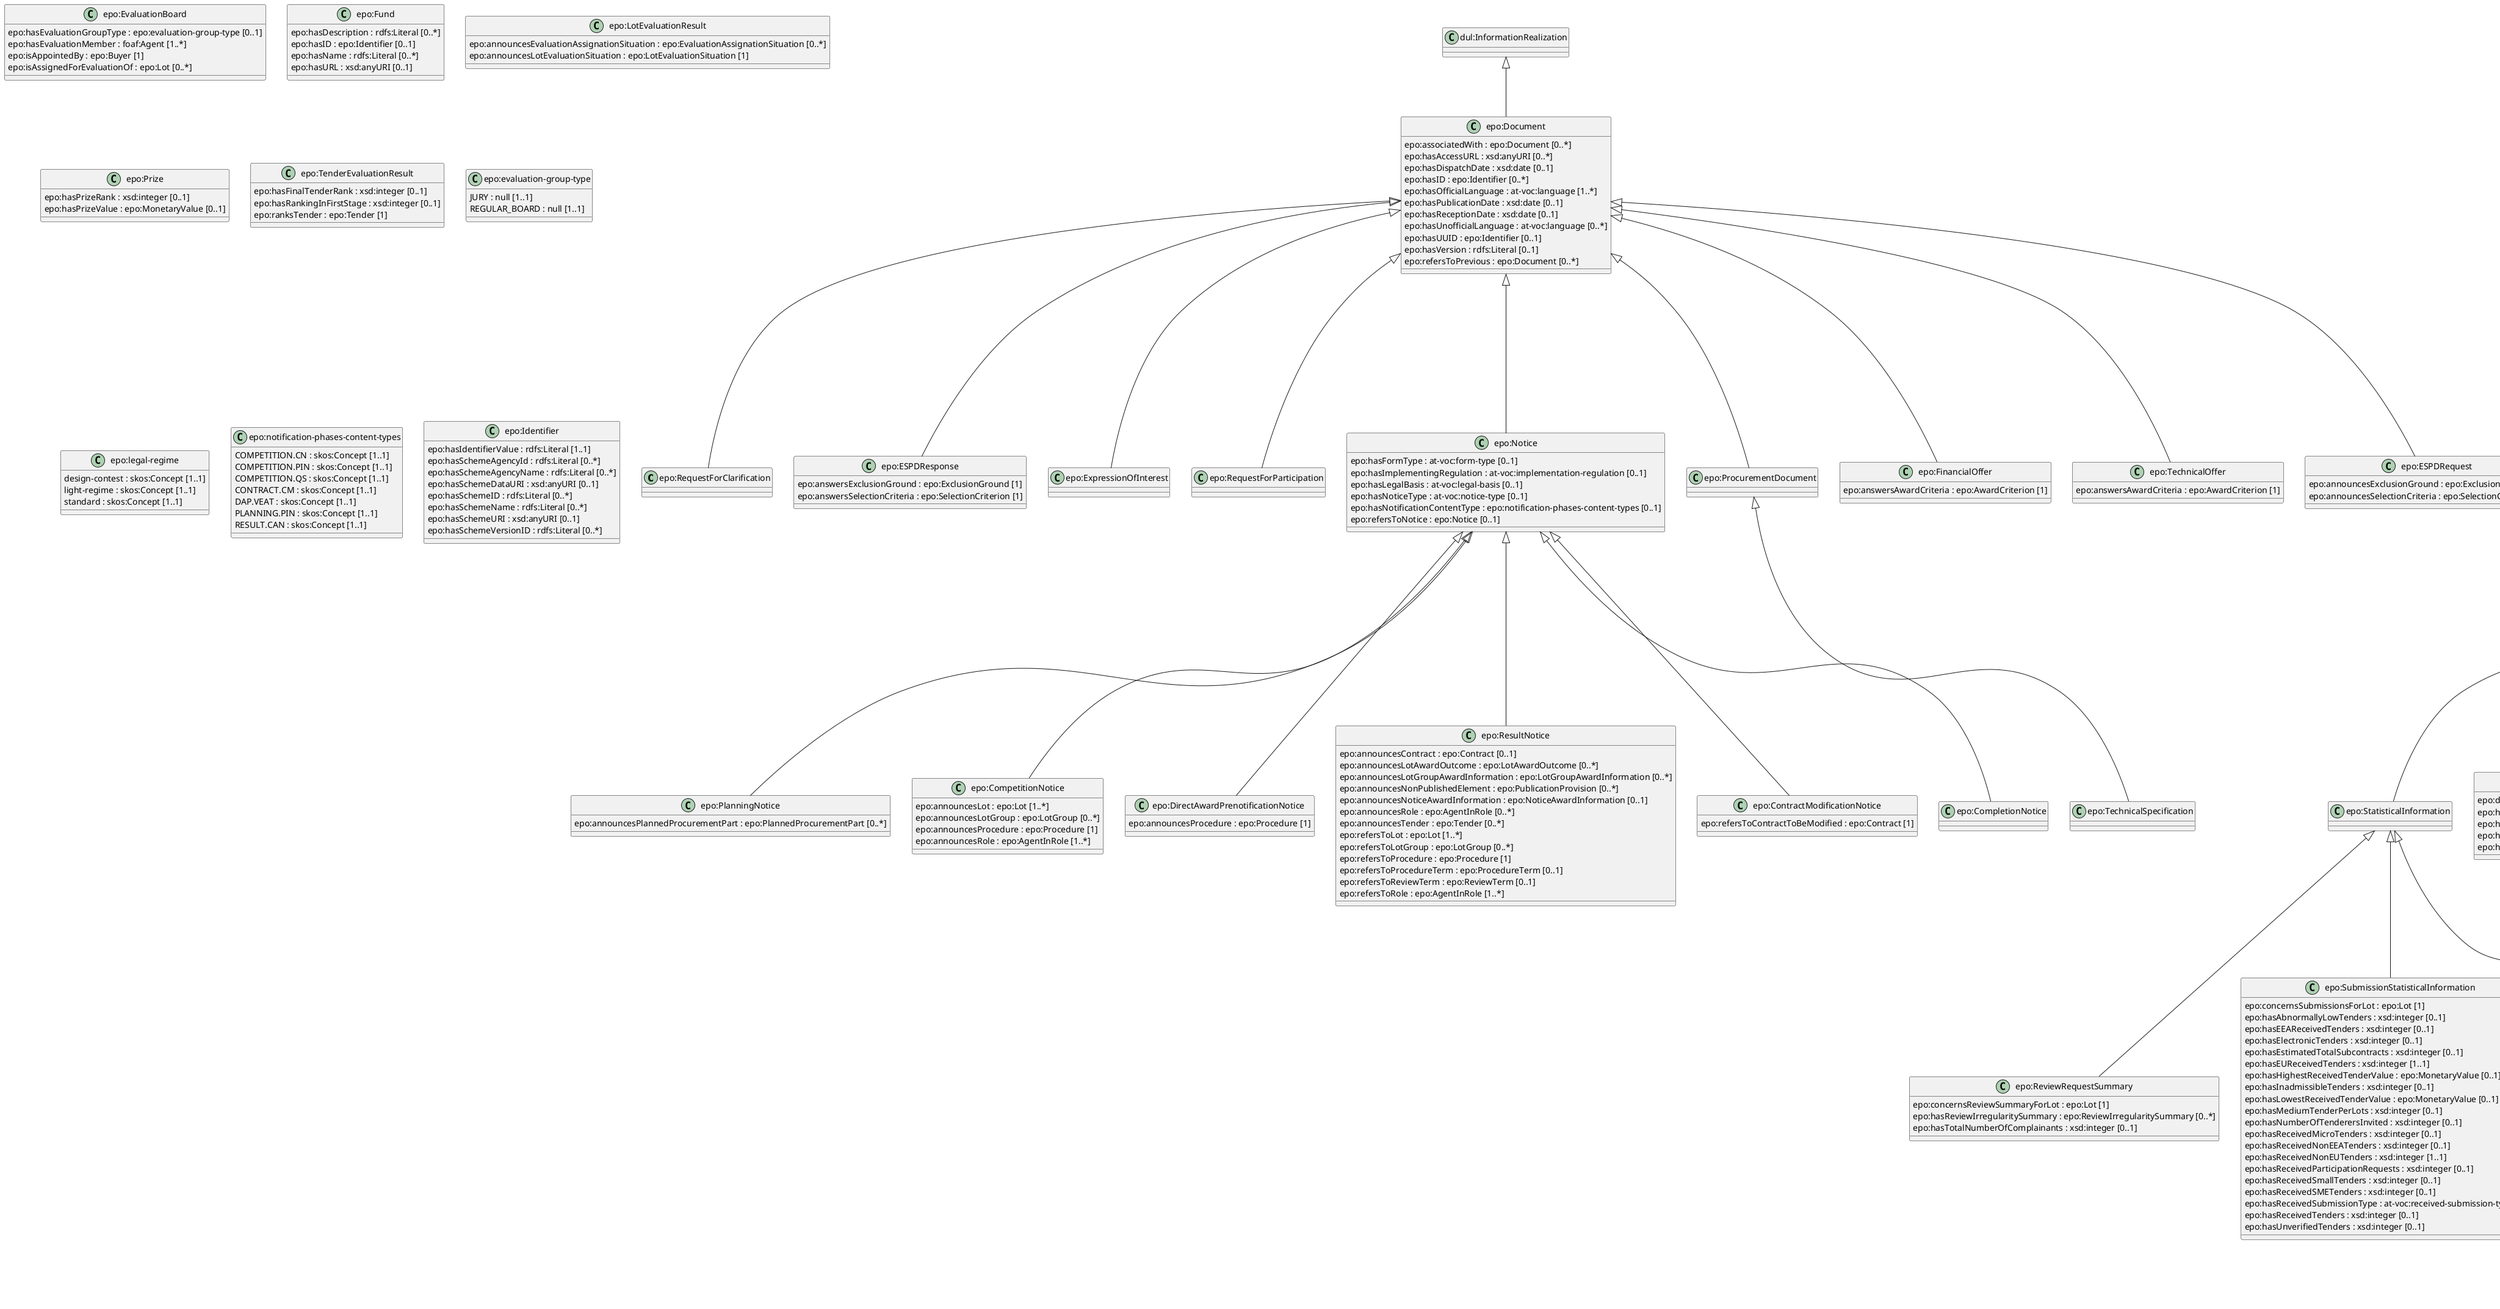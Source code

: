 
@startuml
class "epo:RequestForClarification" {

}
class "epo:ESPDResponse" {
  epo:answersExclusionGround : epo:ExclusionGround [1]
  epo:answersSelectionCriteria : epo:SelectionCriterion [1]
}
class "epo:ExpressionOfInterest" {

}
class "epo:Estimate" {

}
class "epo:PhaseOutcome" {

}
class "epo:ContextualDescription" {
  epo:hasContext : dul:Situation [0..1]
}
class "epo:RequestForParticipation" {

}
class "epo:AccessTerm" {
  epo:definesCatalogueProvider : epo:CatalogueProvider [0..*]
  epo:definesCatalogueReceiver : epo:CatalogueReceiver [0..*]
  epo:definesOfflineAccessProvider : epo:OfflineAccessProvider [0..1]
  epo:definesProcurementProcedureInformationProvider : epo:ProcurementProcedureInformationProvider [0..1]
  epo:hasAdditionalInformationDeadline : xsd:dateTime [0..1]
  epo:hasDocumentRestrictionJustification : at-voc:communication-justification [0..1]
  epo:hasPublicAccessURL : xsd:anyURI [0..1]
  epo:hasRestrictedAccessURL : xsd:anyURI [0..1]
  epo:involvesProcurementDocument : epo:ProcurementDocument [1]
  epo:isProcurementDocumentRestricted : xsd:boolean [0..1]
  epo:refersToPlannedPart : epo:PlannedProcurementPart [0..*]
}
class "epo:AwardCriterion" {
  epo:hasAwardCriterionType : at-voc:award-criterion-type [0..1]
  epo:hasFixedValue : xsd:decimal [0..1]
  epo:hasFixedValueType : at-voc:number-fixed [0..1]
}
class "epo:AwardDecision" {
  epo:comprisesLotAwardOutcome : epo:LotAwardOutcome [1..*]
}
class "epo:Business" {
  epo:hasBeneficialOwner : cpv:Person [0..*]
  epo:hasBusinessSize : at-voc:economic-operator-size [0..1]
  epo:isListedCompany : xsd:boolean [0..1]
}
class "epo:Buyer" {
  epo:delegatesAncillaryActivitiesTo : epo:ProcurementServiceProvider [0..*]
  epo:hasActivityDescription : rdfs:Literal [0..*]
  epo:hasBuyerProfile : xsd:anyURI [0..1]
  epo:hasBuyerTypeDescription : rdfs:Literal [0..*]
  epo:isContractingEntity : xsd:boolean [0..1]
}
class "epo:LotSpecificTerm" {

}
class "epo:CentralPurchasingBody" {

}
class "epo:ElementChangeDescription" {
  epo:hasChangeDescription : rdfs:Literal [0..*]
  epo:hasChangeJustification : at-voc:change-corrig-justification [1]
  epo:hasChangeReasonDescription : rdfs:Literal [0..*]
  epo:hasElementReference : xsd:anyURI [1..1]
  epo:hasPreviousVersionOfElementReference : xsd:anyURI [0..1]
  epo:hasProcurementDocumentChangeDate : xsd:date [0..1]
  epo:isProcurementDocumentChanged : xsd:boolean [0..1]
}
class "epo:Contract" {
  epo:bindsBuyer : epo:Buyer [1..*]
  epo:bindsContractor : epo:Contractor [0..*]
  epo:hasAccessURL : xsd:anyURI [0..1]
  epo:hasContractConclusionDate : xsd:date [0..1]
  epo:hasEntryIntoForceDate : xsd:date [0..1]
  epo:hasEstimatedDuration : epo:Duration [0..1]
  epo:includesLot : epo:Lot [1..*]
  epo:includesTender : epo:Tender [0..*]
  epo:resultsFromLotAwardOutcome : epo:LotAwardOutcome [0..*]
  epo:signedBySignatory : epo:ContractSignatory [1..*]
}
class "epo:Contractor" {
  epo:dependsOnContractorSideSignatory : epo:ContractorSideSignatory [0..1]
}
class "epo:ContractTerm" {
  epo:definesPaymentExecutor : epo:PaymentExecutor [0..1]
  epo:definesSpecificPlaceOfPerformance : dct:Location [0..*]
  epo:definesSubcontractingTerm : epo:SubcontractTerm [0..1]
  epo:hasBroadPlaceOfPerformance : at-voc:other-place-service [0..1]
  epo:hasContractorLegalFormRequirement : xsd:boolean [0..1]
  epo:hasContractorLegalFormRequirementDescription : rdfs:Literal [0..*]
  epo:hasEInvoicing : xsd:boolean [0..1]
  epo:hasEOrdering : xsd:boolean [0..1]
  epo:hasEPayment : xsd:boolean [0..1]
  epo:hasMaximumNumberOfRenewals : xsd:integer [0..1]
  epo:hasOptions : xsd:boolean [0..1]
  epo:hasOptionsDescription : rdfs:Literal [0..*]
  epo:hasPaymentArrangement : rdfs:Literal [0..*]
  epo:hasPerformanceConditions : rdfs:Literal [0..*]
  epo:hasPlaceOfPerformanceAdditionalInformation : rdfs:Literal [0..*]
  epo:hasRenewalDescription : rdfs:Literal [0..*]
  epo:hasReservedExecution : at-voc:applicability [1]
  epo:isRenewalIndicator : xsd:boolean [0..1]
}
class "epo:DesignContestRegimeTerm" {
  epo:definesPrize : epo:Prize [0..*]
  epo:hasFollowupContract : xsd:boolean [0..1]
  epo:hasFollowupContractInformation : rdfs:Literal [0..*]
  epo:hasJuryDecisionBinding : xsd:boolean [0..1]
  epo:hasParticipationPayment : rdfs:Literal [0..1]
}
class "epo:DirectAwardTerm" {
  epo:hasDirectAwardJustification : at-voc:direct-award-justification [0..1]
  epo:hasJustification : rdfs:Literal [0..*]
  epo:refersToPreviousProcedure : epo:Procedure [0..1]
  epo:refersToPreviousProcedureLot : epo:Lot [0..*]
}
class "epo:Document" {
  epo:associatedWith : epo:Document [0..*]
  epo:hasAccessURL : xsd:anyURI [0..*]
  epo:hasDispatchDate : xsd:date [0..1]
  epo:hasID : epo:Identifier [0..*]
  epo:hasOfficialLanguage : at-voc:language [1..*]
  epo:hasPublicationDate : xsd:date [0..1]
  epo:hasReceptionDate : xsd:date [0..1]
  epo:hasUnofficialLanguage : at-voc:language [0..*]
  epo:hasUUID : epo:Identifier [0..1]
  epo:hasVersion : rdfs:Literal [0..1]
  epo:refersToPrevious : epo:Document [0..*]
}
class "epo:DynamicPurchaseSystemTechniqueUsage" {
  epo:hasDPSScope : at-voc:dps-usage [0..1]
}
class "epo:EAuctionTechniqueUsage" {

}
class "epo:EconomicOperator" {
  epo:hasEORoleType : espd:eo-role-type [1..*]
  epo:playedByBusiness : epo:Business [1]
}
class "epo:AcquiringCentralPurchasingBody" {

}
class "epo:ReviewRequester" {

}
class "epo:EvaluationBoard" {
  epo:hasEvaluationGroupType : epo:evaluation-group-type [0..1]
  epo:hasEvaluationMember : foaf:Agent [1..*]
  epo:isAppointedBy : epo:Buyer [1]
  epo:isAssignedForEvaluationOf : epo:Lot [0..*]
}
class "epo:EvaluationTerm" {

}
class "epo:ExclusionGround" {

}
class "epo:FrameworkAgreement" {

}
class "epo:FrameworkAgreementTechniqueUsage" {

}
class "epo:FrameworkAgreementTerm" {
  epo:hasBuyerCategoryDescription : rdfs:Literal [0..*]
  epo:hasDurationExtensionJustification : rdfs:Literal [0..1]
  epo:hasFrameworkAgreementType : at-voc:framework-agreement [1]
  epo:hasMaximumParticipantsNumber : xsd:integer [0..1]
  epo:hasOverallMaximumValue : epo:MonetaryValue [0..1]
}
class "epo:Fund" {
  epo:hasDescription : rdfs:Literal [0..*]
  epo:hasID : epo:Identifier [0..1]
  epo:hasName : rdfs:Literal [0..*]
  epo:hasURL : xsd:anyURI [0..1]
}
class "epo:CatalogueReceiver" {

}
class "epo:CatalogueProvider" {

}
class "epo:AwardingCentralPurchasingBody" {

}
class "epo:ContractLotCompletionInformation" {
  epo:describesLotCompletion : epo:Lot [1]
  epo:hasPaymentValue : epo:MonetaryValue [0..1]
  epo:hasPenaltyValue : epo:MonetaryValue [0..1]
  epo:refersToContract : epo:Contract [1]
}
class "epo:GreenProcurement" {
  epo:fulfillsRequirement : at-voc:environmental-impact [1..*]
  epo:hasCleanVehicles : xsd:integer [0..1]
  epo:hasTotalVehicles : xsd:integer [0..1]
  epo:hasZeroEmissionVehicles : xsd:integer [0..1]
}
class "epo:InnovativeProcurement" {
  epo:fulfillsRequirement : at-voc:innovative-acquisition [1..*]
}
class "epo:Lot" {
  epo:foreseesContractSpecificTerm : epo:ContractSpecificTerm [0..*]
  epo:hasAdditionalInformation : rdfs:Literal [0..*]
  epo:hasEstimatedValue : epo:MonetaryValue [0..1]
  epo:hasPerformingStaffQualificationInformation : at-voc:requirement-stage [0..*]
  epo:hasPurpose : epo:Purpose [0..1]
  epo:hasRecurrenceDescription : rdfs:Literal [0..1]
  epo:hasReservedProcurement : at-voc:reserved-procurement [0..*]
  epo:isCoveredByGPA : xsd:boolean [0..1]
  epo:isRecurrent : xsd:boolean [0..1]
  epo:isSMESuitable : xsd:boolean [0..1]
  epo:isSubjectToLotSpecificTerm : epo:LotSpecificTerm [0..*]
  epo:isUsingEUFunds : xsd:boolean [0..1]
  epo:refersToPlannedPart : epo:PlannedProcurementPart [0..1]
  epo:speficiesAwardCriterion : epo:AwardCriterion [0..*]
  epo:speficiesSelectionCriterion : epo:SelectionCriterion [0..*]
  epo:usesChannel : cv:Channel [0..*]
  epo:usesTechnique : epo:TechniqueUsage [0..*]
}
class "epo:LotGroup" {
  epo:hasEstimatedValue : epo:MonetaryValue [0..1]
  epo:setsGroupingContextForLot : epo:Lot [1..*]
  epo:speficiesAwardCriterion : epo:AwardCriterion [0..*]
  epo:speficiesSelectionCriteria : epo:SelectionCriterion [0..*]
}
class "epo:Mediator" {

}
class "epo:MultipleStageProcedureTerm" {
  epo:hasEstimatedInvitationToExpressInterestDate : xsd:date [0..1]
  epo:hasEstimatedInvitationToTenderDate : xsd:date [0..1]
  epo:hasMaximumNumberOfCandidates : xsd:integer [0..1]
  epo:hasMinimumNumberOfCandidates : xsd:integer [0..1]
  epo:hasNoNegotiationNecessary : xsd:boolean [0..1]
  epo:hasSuccessiveReduction : xsd:boolean [0..1]
}
class "epo:Notice" {
  epo:hasFormType : at-voc:form-type [0..1]
  epo:hasImplementingRegulation : at-voc:implementation-regulation [0..1]
  epo:hasLegalBasis : at-voc:legal-basis [0..1]
  epo:hasNoticeType : at-voc:notice-type [0..1]
  epo:hasNotificationContentType : epo:notification-phases-content-types [0..1]
  epo:refersToNotice : epo:Notice [0..1]
}
class "epo:OpeningTerm" {
  epo:definesOpeningPlace : locn:Address [0..1]
  epo:hasOpeningDateTime : xsd:dateTime [1..1]
  epo:hasOpeningDescription : rdfs:Literal [0..*]
  epo:hasOpeningURL : xsd:anyURI [0..1]
}
class "epo:OrganisationGroup" {
  epo:hasGroupType : rdfs:Literal [0..*]
  epo:hasMember : org:Organization [1..*]
  epo:leadBy : org:Organization [0..1]
}
class "epo:ElementModificationDescription" {
  epo:hasElementReference : xsd:anyURI [1..1]
  epo:hasModficationJustification : at-voc:modification-justification [1]
  epo:hasModificationDescription : rdfs:Literal [0..*]
  epo:hasModificationReasonDescription : rdfs:Literal [0..*]
}
class "epo:NoticeDescription" {
  epo:describesNotice : epo:Notice [1]
  epo:hasElementDescription : epo:ElementDescription [0..*]
}
class "epo:Period" {
  epo:hasBegining : xsd:dateTime [0..1]
  epo:hasDescription : rdfs:Literal [0..1]
  epo:hasEnd : xsd:dateTime [0..1]
  epo:hasTimePeriod : at-voc:timeperiod [1..*]
  null : null 
}
class "epo:PlannedProcurementPart" {
  epo:foreseesTechnique : epo:TechniqueUsage [0..*]
  epo:hasAdditionalInformation : rdfs:Literal [0..*]
  epo:hasLegalBasis : at-voc:legal-basis [0..*]
  epo:hasPlannedDuration : epo:Duration [0..1]
  epo:hasPlannedPeriod : epo:Period [0..1]
  epo:hasPurpose : epo:Purpose [0..1]
  epo:isSMESuitable : xsd:boolean [0..1]
  epo:isSubjectToPlanningTerm : epo:ProcessPlanningTerm [0..*]
  epo:isUsingEUFunds : xsd:boolean [1..1]
  epo:usesChannel : cv:Channel [0..*]
}
class "epo:LotEvaluationResult" {
  epo:announcesEvaluationAssignationSituation : epo:EvaluationAssignationSituation [0..*]
  epo:announcesLotEvaluationSituation : epo:LotEvaluationSituation [1]
}
class "epo:SelectionEvaluationTerm" {

}
class "epo:AwardEvaluationTerm" {
  epo:hasAwardCriteriaEvaluationFormula : rdfs:Literal [0..*]
  epo:hasAwardCriteriaOrderJustification : rdfs:Literal [0..1]
  epo:hasOverallCostAwardCriteriaPonderation : xsd:decimal [0..1]
  epo:hasOverallPriceAwardCriteriaPonderation : xsd:decimal [0..1]
  epo:hasOverallQualityAwardCriteriaPonderation : xsd:decimal [0..1]
}
class "epo:Prize" {
  epo:hasPrizeRank : xsd:integer [0..1]
  epo:hasPrizeValue : epo:MonetaryValue [0..1]
}
class "epo:Procedure" {
  epo:hasAcceleratedProcedureJustification : rdfs:Literal [0..*]
  epo:hasAdditionalInformation : rdfs:Literal [0..*]
  epo:hasEstimatedValue : epo:MonetaryValue [0..1]
  epo:hasLegalBasis : at-voc:legal-basis [0..*]
  epo:hasLegalRegime : epo:legal-regime [0..*]
  epo:hasLotMinimumSubmission : xsd:integer [0..1]
  epo:hasLotSubmissionLimit : xsd:integer [0..1]
  epo:hasMainFeature : rdfs:Literal [0..*]
  epo:hasMaximumNumberOfLotsToBeAwarded : xsd:integer [0..1]
  epo:hasOverallPurpose : epo:Purpose [0..1]
  epo:hasProcedureType : at-voc:procurement-procedure-type [1]
  epo:hasProcurementScopeDividedIntoLot : epo:Lot [1..*]
  epo:hasRecurrenceDescription : rdfs:Literal [0..1]
  epo:involvesBuyer : epo:Buyer [0..*]
  epo:isAccelerated : xsd:boolean [0..1]
  epo:isCoveredByGPA : xsd:boolean [0..1]
  epo:isDesignContest : xsd:boolean [0..1]
  epo:isExecutedByProcurementServiceProvider : epo:ProcurementServiceProvider [0..1]
  epo:isJointProcurement : xsd:boolean [0..1]
  epo:isRecurrent : xsd:boolean [0..1]
  epo:isResponsabilityOfBuyer : epo:Buyer [0..*]
  epo:isSubjectToProcedureSpecificTerm : epo:ProcedureSpecificTerm [1..*]
  epo:refersToPlannedPart : epo:PlannedProcurementPart [0..1]
  epo:specifiesExclusionGround : epo:ExclusionGround [0..*]
  epo:usesTechnique : epo:TechniqueUsage [0..*]
  null : epo :Procurement Term 
  null : epo :Procedure 
}
class "epo:ParticipationRequestTerm" {
  epo:definesParticipationRequestProcessor : epo:ParticipationRequestProcessor [0..1]
  epo:definesParticipationRequestReceiver : epo:ParticipationRequestReceiver [0..1]
}
class "epo:ProcedureTerm" {
  epo:definesBudgetProvider : epo:BudgetProvider [0..1]
  epo:definesInformationProvider : epo:TertiaryRole [0..*]
  epo:definesLotGroup : epo:LotGroup [0..*]
  epo:definesMediator : epo:Mediator [0..1]
  epo:hasCrossBorderLaw : rdfs:Literal [0..*]
  epo:hasEstimatedTenderInvitationDate : xsd:date [0..1]
  epo:hasGroupLotEvaluationMethod : rdfs:Literal [0..*]
  epo:hasLotAwardLimit : xsd:integer [0..1]
  epo:hasReceiptExpressionsDeadline : xsd:dateTime [0..1]
  epo:isAwardedByCPB : xsd:boolean [0..1]
}
class "epo:ProcurementCriterion" {
  epo:hasConstraint : cccev:Constraint [0..*]
  epo:hasFormula : rdfs:Literal [0..1]
  epo:hasWeightValueType : at-voc:number-weight [0..1]
}
class "epo:TenderGroup" {
  epo:comprisesTender : epo:Tender [1..*]
  epo:hasTotalValue : epo:MonetaryValue [1]
  epo:isSubmittedForLotGroup : epo:LotGroup [1]
}
class "epo:Duration" {
  time:numericDuration : xsd:decimal [1..1]
  time:unitType : time:TemporalUnit [1]
}
class "epo:ProcurementDocument" {

}
class "epo:ProcurementServiceProvider" {
  epo:actsOnBehalfOf : epo:Buyer [1]
}
class "epo:ProcedureSpecificTerm" {

}
class "epo:PublicationProvision" {
  epo:hasElementConfidentiality : epo:ElementConfidentialityDescription [1..*]
  epo:hasPreferredPublicationDate : xsd:date [0..1]
}
class "epo:PurchaseContract" {
  epo:followsRulesSetBy : epo:FrameworkAgreement [0..1]
  epo:isWithinFrameworkAgreement : xsd:boolean [1..1]
}
class "epo:Purpose" {
  epo:hasAdditionalClassification : at-voc:cpv [0..*]
  epo:hasAdditionalContractNature : at-voc:contract-nature [0..*]
  epo:hasContractNatureType : at-voc:contract-nature [0..1]
  epo:hasMainClassification : at-voc:cpv [1..*]
  epo:hasTotalQuantity : epo:Quantity [0..1]
}
class "epo:Reviewer" {

}
class "epo:ReviewTerm" {
  epo:definesReviewer : epo:Reviewer [0..*]
  epo:definesReviewProcedureInformationProvider : epo:ReviewProcedureInformationProvider [0..1]
  epo:hasReviewDeadline : xsd:dateTime [0..1]
  epo:hasReviewDeadlineInformation : rdfs:Literal [0..*]
  epo:hasReviewProcedure : rdfs:Literal [0..*]
}
class "epo:PrimaryRole" {
  epo:playedByOrganisation : org:Organization [1]
}
class "epo:SecurityClearanceTerm" {
  epo:hasDeadline : xsd:dateTime [0..1]
  epo:hasDescription : rdfs:Literal [0..*]
}
class "epo:SelectionCriterion" {
  epo:hasSelectionCriteriaUsage : at-voc:usage [0..1]
  epo:hasSelectionCriterionType : at-voc:selection-criterion [0..1]
  epo:isUsedForCandidateRestriction : xsd:boolean [0..1]
}
class "epo:SocialProcurement" {
  epo:fulfillsRequirement : at-voc:social-objective [1..*]
}
class "epo:StatisticalInformation" {

}
class "epo:StrategicProcurement" {
  epo:hasNonAccessibilityCriterionJustification : rdfs:Literal [0..*]
  epo:hasStrategicProcurementDescription : rdfs:Literal [0..*]
  epo:includesAccessibilityCriterion : at-voc:accessibility [0..*]
}
class "epo:Subcontractor" {

}
class "epo:SubcontractTerm" {
  epo:hasDescription : rdfs:Literal [0..*]
  epo:hasMaximumShare : xsd:decimal [0..1]
  epo:hasMinimumShare : xsd:decimal [0..1]
  epo:hasMinimumSubcontractorsProposedObligation : xsd:decimal [0..1]
  epo:hasSubcontractingInvolved : xsd:boolean [0..1]
  epo:hasSubcontractingObligation : at-voc:subcontracting-obligation [0..*]
  epo:hasSubcontractorsProposedAboveObligation : xsd:decimal [0..1]
}
class "epo:SubmissionTerm" {
  epo:definesTenderProcessor : epo:TenderProcessor [0..1]
  epo:definesTenderReceiver : epo:TenderReceiver [0..1]
  epo:hasEAuctionURL : xsd:anyURI [0..1]
  epo:hasECataloguePermission : at-voc:permission [0..1]
  epo:hasESubmissionPermission : at-voc:permission [0..1]
  epo:hasGuaranteeDescription : rdfs:Literal [0..*]
  epo:hasLanguage : at-voc:language [0..*]
  epo:hasLateSubmissionInformationDescription : rdfs:Literal [0..*]
  epo:hasLateSubmissionPermission : at-voc:missing-info-submission [0..1]
  epo:hasNonElectronicSubmissionDescription : rdfs:Literal [0..*]
  epo:hasNonElectronicSubmissionJustification : at-voc:communication-justification [0..*]
  epo:hasReceiptDeadline : xsd:dateTime [1..1]
  epo:hasSubmissionURL : xsd:anyURI [0..*]
  epo:hasTenderSubcontractingInformation : at-voc:subcontracting-indication [0..*]
  epo:hasValidityPeriod : epo:Period [0..1]
  epo:hasVariantPermission : at-voc:permission [0..1]
  epo:isAdvancedElectronicSignatureRequired : xsd:boolean [0..1]
  epo:isGuaranteeRequired : xsd:boolean [0..1]
  epo:isMultipleTenderSubmissionAllowed : xsd:boolean [0..1]
}
class "epo:System" {
  epo:hasDescription : rdfs:Literal [0..*]
  epo:isOwnedByAgent : foaf:Agent [0..1]
}
class "epo:TechnicalSpecification" {

}
class "epo:SubcontractingEstimate" {
  epo:hasDescription : rdfs:Literal [0..*]
  epo:hasEstimatedPercentage : xsd:decimal [0..1]
  epo:hasSubcontractingEstimatedValue : epo:MonetaryValue [0..1]
  epo:hasSubjectMatter : rdfs:Literal [0..*]
}
class "epo:TechniqueUsage" {
  epo:hasDescription : rdfs:Literal [0..*]
  epo:hasUsage : at-voc:usage [0..1]
  epo:hasValidityPeriod : epo:Period [0..1]
}
class "epo:Tenderer" {
  epo:substantiatesExclusionGround : epo:ExclusionGround [0..1]
}
class "epo:Tender" {
  epo:foreseesSubcontracting : epo:SubcontractingEstimate [0..*]
  epo:hasCalculationMethod : rdfs:Literal [0..1]
  epo:hasElectronicSubmission : xsd:boolean [0..1]
  epo:hasEstimatedBuyerConcessionRevenue : epo:MonetaryValue [0..1]
  epo:hasEstimatedUserConcessionRevenue : epo:MonetaryValue [0..1]
  epo:hasFinancialOfferValue : epo:MonetaryValue [0..1]
  epo:hasItemCountryOfOrigin : at-voc:country [0..*]
  epo:isSubjectToGrouping : epo:LotGroup [0..1]
  epo:isSubmitedBy : epo:Tenderer [0..1]
  epo:isSubmittedForLot : epo:Lot [1]
  epo:isSupportedBy : epo:TechnicalOffer [1]
  epo:isSupportedBy : epo:FinancialOffer [1]
  epo:isSupportedBy : epo:ESPDResponse [1]
  epo:isVariant : xsd:boolean [0..1]
  epo:specifiesSubcontractors : epo:Subcontractor [0..*]
}
class "epo:TenderEvaluationResult" {
  epo:hasFinalTenderRank : xsd:integer [0..1]
  epo:hasRankingInFirstStage : xsd:integer [0..1]
  epo:ranksTender : epo:Tender [1]
}
class "epo:MonetaryValue" {
  epo:hasAmountValue : xsd:decimal [1..1]
  epo:hasCurrency : at-voc:currency [0..1]
  epo:hasCurrencyCodeListAgencyID : rdfs:Literal [0..*]
  epo:hasCurrencyCodeListAgencyName : rdfs:Literal [0..*]
  epo:hasCurrencyCodeListID : rdfs:Literal [0..*]
}
class "epo:Winner" {
  epo:dependsOnTenderer : epo:Tenderer [0..1]
}
class "epo:evaluation-group-type" {
  JURY : null [1..1]
  REGULAR_BOARD : null [1..1]
}
class "epo:ProcurementProcedureInformationProvider" {

}
class "epo:legal-regime" {
  design-contest : skos:Concept [1..1]
  light-regime : skos:Concept [1..1]
  standard : skos:Concept [1..1]
}
class "epo:notification-phases-content-types" {
  COMPETITION.CN : skos:Concept [1..1]
  COMPETITION.PIN : skos:Concept [1..1]
  COMPETITION.QS : skos:Concept [1..1]
  CONTRACT.CM : skos:Concept [1..1]
  DAP.VEAT : skos:Concept [1..1]
  PLANNING.PIN : skos:Concept [1..1]
  RESULT.CAN : skos:Concept [1..1]
}
class "epo:PlanningNotice" {
  epo:announcesPlannedProcurementPart : epo:PlannedProcurementPart [0..*]
}
class "epo:CompetitionNotice" {
  epo:announcesLot : epo:Lot [1..*]
  epo:announcesLotGroup : epo:LotGroup [0..*]
  epo:announcesProcedure : epo:Procedure [1]
  epo:announcesRole : epo:AgentInRole [1..*]
}
class "epo:Identifier" {
  epo:hasIdentifierValue : rdfs:Literal [1..1]
  epo:hasSchemeAgencyId : rdfs:Literal [0..*]
  epo:hasSchemeAgencyName : rdfs:Literal [0..*]
  epo:hasSchemeDataURI : xsd:anyURI [0..1]
  epo:hasSchemeID : rdfs:Literal [0..*]
  epo:hasSchemeName : rdfs:Literal [0..*]
  epo:hasSchemeURI : xsd:anyURI [0..1]
  epo:hasSchemeVersionID : rdfs:Literal [0..*]
}
class "epo:Quantity" {
  epo:hasQuantityValue : xsd:decimal [1..1]
  epo:hasUnitCode : at-voc:measurement-unit [1]
  epo:hasUnitDescription : rdfs:Literal [0..*]
}
class "epo:DirectAwardPrenotificationNotice" {
  epo:announcesProcedure : epo:Procedure [1]
}
class "epo:ResultNotice" {
  epo:announcesContract : epo:Contract [0..1]
  epo:announcesLotAwardOutcome : epo:LotAwardOutcome [0..*]
  epo:announcesLotGroupAwardInformation : epo:LotGroupAwardInformation [0..*]
  epo:announcesNonPublishedElement : epo:PublicationProvision [0..*]
  epo:announcesNoticeAwardInformation : epo:NoticeAwardInformation [0..1]
  epo:announcesRole : epo:AgentInRole [0..*]
  epo:announcesTender : epo:Tender [0..*]
  epo:refersToLot : epo:Lot [1..*]
  epo:refersToLotGroup : epo:LotGroup [0..*]
  epo:refersToProcedure : epo:Procedure [1]
  epo:refersToProcedureTerm : epo:ProcedureTerm [0..1]
  epo:refersToReviewTerm : epo:ReviewTerm [0..1]
  epo:refersToRole : epo:AgentInRole [1..*]
}
class "epo:ContractModificationNotice" {
  epo:refersToContractToBeModified : epo:Contract [1]
}
class "epo:CompletionNotice" {

}
class "epo:PaymentExecutor" {
  epo:dependsOnBuyer : epo:Buyer [0..1]
  epo:dependsOnServiceProvider : epo:ProcurementServiceProvider [0..1]
}
class "epo:ParticipationRequestProcessor" {
  epo:dependsOnBuyer : epo:Buyer [0..1]
  epo:dependsOnServiceProvider : epo:ProcurementServiceProvider [0..1]
}
class "epo:ParticipationRequestReceiver" {
  epo:dependsOnBuyer : epo:Buyer [0..1]
  epo:dependsOnServiceProvider : epo:ProcurementServiceProvider [0..1]
}
class "epo:ContractSignatory" {

}
class "epo:TenderReceiver" {
  epo:dependsOnBuyer : epo:Buyer [0..1]
  epo:dependsOnServiceProvider : epo:ProcurementServiceProvider [0..1]
}
class "epo:TenderProcessor" {
  epo:dependsOnBuyer : epo:Buyer [0..1]
  epo:dependsOnServiceProvider : epo:ProcurementServiceProvider [0..1]
}
class "epo:BuyerSideSignatory" {
  epo:dependsOnBuyer : epo:Buyer [0..1]
}
class "epo:ContractorSideSignatory" {
  epo:dependsOnWinner : epo:Winner [0..1]
}
class "epo:InformationProvider" {
  epo:dependsOnBuyer : epo:Buyer [0..1]
  epo:dependsOnServiceProvider : epo:ProcurementServiceProvider [0..1]
}
class "epo:OfflineAccessProvider" {

}
class "epo:ReviewProcedureInformationProvider" {
  epo:dependsOnReviewer : epo:Reviewer [0..1]
}
class "epo:Term" {

}
class "epo:Pre-AwardSituation" {

}
class "epo:TenderAwardOutcome" {
  epo:awardsLotToWinner : epo:Winner [0..1]
  epo:describesTender : epo:Tender [1]
  epo:hasAwardRank : xsd:integer [0..1]
}
class "epo:LotAwardOutcome" {
  epo:comprisesTenderAwardOutcome : epo:TenderAwardOutcome [0..*]
  epo:considersEvaluationResult : epo:TenderEvaluationResult [0..*]
  epo:describesLot : epo:Lot [1]
  epo:hasAdditionalNonAwardJustification : rdfs:Literal [0..1]
  epo:hasAwardDecisionDate : xsd:date [0..1]
  epo:hasAwardedEstimatedValue : epo:MonetaryValue [0..1]
  epo:hasAwardedValue : epo:MonetaryValue [0..1]
  epo:hasAwardStatus : at-voc:winner-selection-status [0..1]
  epo:hasFrameworkAgreementEstimatedValue : epo:MonetaryValue [0..1]
  epo:hasFrameworkAgreementMaximumValue : epo:MonetaryValue [0..1]
  epo:hasNonAwardJustification : at-voc:non-award-justification [0..1]
  epo:isAdoptedByBuyer : epo:Buyer [0..1]
}
class "epo:Post-AwardSituation" {
  epo:involvesContract : epo:Contract [1]
}
class "epo:LotEvaluationSituation" {
  epo:comprisesEvaluationAssignation : epo:EvaluationAssignationSituation [0..*]
  epo:involvesEvaluationBoard : epo:EvaluationBoard [1..*]
  epo:involvesLot : epo:Lot [1]
}
class "epo:TenderSubmission" {
  epo:involvesLot : epo:Lot [1]
  epo:involvesTender : epo:Tender [1]
}
class "epo:ReviewRequestSummary" {
  epo:concernsReviewSummaryForLot : epo:Lot [1]
  epo:hasReviewIrregularitySummary : epo:ReviewIrregularitySummary [0..*]
  epo:hasTotalNumberOfComplainants : xsd:integer [0..1]
}
class "epo:LotGroupAwardInformation" {
  epo:describesLotGroup : epo:LotGroup [1]
  epo:hasGroupFrameworkAgreementAwardedValue : epo:MonetaryValue [0..1]
}
class "epo:ReviewDecision" {
  epo:appliesRemedyType : at-voc:review-remedy-type [0..*]
  epo:hasConfirmedIrregularityType : at-voc:irregularity-type [0..*]
  epo:hasDecisionDate : xsd:date [0..1]
  epo:hasReviewDecisionType : at-voc:decision-type [0..*]
  epo:resolvesReviewRequest : epo:ReviewRequest [1]
}
class "epo:AgentInRole" {
  epo:contextualisedBy : epo:ProcurementObject [0..*]
  epo:dependsOnRole : epo:AgentInRole [0..*]
  epo:hasContactPointInRole : cpov:ContactPoint [0..*]
  epo:hasDescription : rdfs:Literal [0..*]
  epo:hasTitle : rdfs:Literal [0..*]
  epo:playedBy : foaf:Agent [1]
}
class "epo:SecondaryRole" {

}
class "epo:TertiaryRole" {

}
class "epo:TaxInformationProvider" {

}
class "epo:EmploymentInformationProvider" {

}
class "epo:EnvironmentalProtectionInformationProvider" {

}
class "epo:Awarder" {
  epo:dependsOnBuyer : epo:Buyer [0..1]
}
class "epo:GroupLeader" {

}
class "epo:Pre-AwardCatalogueSituation" {

}
class "epo:ReviewRequest" {
  epo:hasAllegedIrregularityType : at-voc:irregularity-type [1..*]
  epo:hasNumberOfReviewRequests : xsd:integer [1..1]
  epo:hasRequestDate : xsd:date [0..1]
  epo:hasWithdrawalDate : xsd:date [0..1]
  epo:hasWithdrawalReason : rdfs:Literal [0..1]
  epo:isWithdrawn : xsd:boolean [0..1]
  epo:paidReviewRequestFee : epo:MonetaryValue [0..1]
  epo:requestsRemedyType : at-voc:review-remedy-type [0..*]
}
class "epo:SubmissionStatisticalInformation" {
  epo:concernsSubmissionsForLot : epo:Lot [1]
  epo:hasAbnormallyLowTenders : xsd:integer [0..1]
  epo:hasEEAReceivedTenders : xsd:integer [0..1]
  epo:hasElectronicTenders : xsd:integer [0..1]
  epo:hasEstimatedTotalSubcontracts : xsd:integer [0..1]
  epo:hasEUReceivedTenders : xsd:integer [1..1]
  epo:hasHighestReceivedTenderValue : epo:MonetaryValue [0..1]
  epo:hasInadmissibleTenders : xsd:integer [0..1]
  epo:hasLowestReceivedTenderValue : epo:MonetaryValue [0..1]
  epo:hasMediumTenderPerLots : xsd:integer [0..1]
  epo:hasNumberOfTenderersInvited : xsd:integer [0..1]
  epo:hasReceivedMicroTenders : xsd:integer [0..1]
  epo:hasReceivedNonEEATenders : xsd:integer [0..1]
  epo:hasReceivedNonEUTenders : xsd:integer [1..1]
  epo:hasReceivedParticipationRequests : xsd:integer [0..1]
  epo:hasReceivedSmallTenders : xsd:integer [0..1]
  epo:hasReceivedSMETenders : xsd:integer [0..1]
  epo:hasReceivedSubmissionType : at-voc:received-submission-type [0..1]
  epo:hasReceivedTenders : xsd:integer [0..1]
  epo:hasUnverifiedTenders : xsd:integer [0..1]
}
class "epo:not:Subcontract-D81" {
  null : Directive 81 
  null : Form19 
  null : subco 
}
class "epo:EvaluationAssignationSituation" {
  epo:hasAwardCriteriaRank : xsd:integer [1..1]
  epo:hasSelectionCriteriaRank : xsd:integer [1..1]
  epo:involvesTender : epo:Tender [1..*]
}
class "epo:ContractSigningSituation" {
  epo:involvesContract : epo:Contract [1]
  epo:involvesContractSignatoryOnBuyerSide : epo:BuyerSideSignatory [1..*]
}
class "epo:Ordering" {

}
class "epo:Post-AwardCatalogueSituation" {

}
class "epo:FulfillmentSituation" {

}
class "epo:InvoicingSituation" {

}
class "epo:PaymentSituation" {

}
class "epo:PlanningSituation" {

}
class "epo:FinancialOffer" {
  epo:answersAwardCriteria : epo:AwardCriterion [1]
}
class "epo:ProcurementObject" {
  epo:fulfillsStrategicProcurement : epo:StrategicProcurement [0..*]
  epo:hasDescription : rdfs:Literal [0..*]
  epo:hasID : epo:Identifier [1]
  epo:hasTitle : rdfs:Literal [0..*]
  epo:isFundedBy : epo:Fund [0..*]
  epo:isSubjectToTerm : epo:Term [0..*]
}
class "epo:ElementConfidentialityDescription" {
  epo:hasAccessibilityDate : xsd:date [0..1]
  epo:hasClassReference : xsd:anyURI [1..1]
  epo:hasConfidentialityJustification : rdfs:Literal [0..1]
  epo:hasNonPublicationJustification : at-voc:non-publication-justification [1]
  epo:hasPropertyReference : xsd:anyURI [1..1]
}
class "epo:TechnicalOffer" {
  epo:answersAwardCriteria : epo:AwardCriterion [1]
}
class "epo:ContextSpecificDescription" {
  epo:concernsEntity : dul:Entity [1]
}
class "epo:ContextualProjection" {
  epo:describesEntityInContext : dul:Entity [1]
}
class "epo:ESPDRequest" {
  epo:announcesExclusionGround : epo:ExclusionGround [1]
  epo:announcesSelectionCriteria : epo:SelectionCriterion [1]
}
class "epo:NoticeChange" {
  epo:hasElementChange : epo:ElementChangeDescription [1..*]
  epo:refersToPreviousNotice : epo:Notice [0..1]
}
class "epo:ReviewObject" {
  epo:hasElementReference : xsd:anyURI [0..*]
  epo:hasRemedyValue : epo:MonetaryValue [0..1]
  epo:hasReviewURL : xsd:anyURI [0..1]
  epo:refersToPreviousReview : epo:ReviewObject [0..1]
}
class "epo:ReviewIrregularitySummary" {
  epo:hasIrregularityType : at-voc:irregularity-type [1]
  epo:hasReviewIrregularityCount : xsd:integer [1..1]
}
class "epo:CommunicationMeans" {

}
class "epo:ContractModification" {
  epo:hasElementModification : epo:ElementModificationDescription [1..*]
  epo:refersToOriginalNotice : epo:Notice [0..1]
}
class "epo:ContractSpecificTerm" {

}
class "epo:ConcessionContract" {

}
class "epo:BudgetProvider" {
  epo:dependsOnBuyer : epo:Buyer [0..1]
  epo:dependsOnServiceProvider : epo:ProcurementServiceProvider [0..1]
}
class "epo:NoticeAwardInformation" {
  epo:describesResultNotice : epo:ResultNotice [0..1]
  epo:hasMaximumFrameworkAgreementAwardedValue : epo:MonetaryValue [0..1]
  epo:hasProcurementHighestReceivedTenderValue : epo:MonetaryValue [0..1]
  epo:hasProcurementLowestReceivedTenderValue : epo:MonetaryValue [0..1]
  epo:hasTotalAwardedValue : epo:MonetaryValue [0..1]
}
class "epo:ElementDescription" {

}
class "epo:ProcessPlanningTerm" {
  epo:hasAwardDateScheduled : xsd:date [0..1]
  epo:hasEstimatedContractNoticePublicationDate : xsd:date [0..1]
  epo:hasEstimatedTenderInvitationDate : xsd:date [0..1]
}
class "epo:ProcurementProcessInformation" {
  epo:concernsLot : epo:Lot [0..1]
  epo:concernsPreviousNotice : epo:Notice [0..1]
  epo:concernsProcedure : epo:Procedure [0..1]
  epo:isCompetitionTerminated : xsd:boolean [0..1]
  epo:isDPSTerminated : xsd:boolean [0..1]
  epo:isToBeRelaunched : xsd:boolean [0..1]
}
"cccev:Criterion" <|-- "epo:ProcurementCriterion"
"dul:Amount" <|-- "epo:MonetaryValue"
"dul:Amount" <|-- "epo:Quantity"
"dul:Collection" <|-- "epo:LotGroup"
"dul:Collection" <|-- "epo:OrganisationGroup"
"dul:Collection" <|-- "epo:TenderGroup"
"dul:Description" <|-- "epo:ContextualDescription"
"dul:Description" <|-- "epo:ElementDescription"
"dul:Description" <|-- "epo:Estimate"
"dul:Description" <|-- "epo:NoticeDescription"
"dul:Description" <|-- "epo:ProcurementObject"
"dul:Description" <|-- "epo:Purpose"
"dul:Entity" <|-- "epo:CommunicationMeans"
"dul:InformationRealization" <|-- "epo:Document"
"dul:Norm" <|-- "epo:Term"
"dul:Situation" <|-- "epo:PhaseOutcome"
"dul:Situation" <|-- "epo:PlanningSituation"
"dul:Situation" <|-- "epo:Post-AwardSituation"
"dul:Situation" <|-- "epo:Pre-AwardSituation"
"dul:SocialObject" <|-- "epo:AgentInRole"
"epo-not:StandardFormsNotice" <|-- "epo:not:Subcontract-D81"
"epo-not:SubcontractNotice" <|-- "epo:not:Subcontract-D81"
"epo:AgentInRole" <|-- "epo:PrimaryRole"
"epo:AgentInRole" <|-- "epo:SecondaryRole"
"epo:Buyer" <|-- "epo:CentralPurchasingBody"
"epo:CentralPurchasingBody" <|-- "epo:AcquiringCentralPurchasingBody"
"epo:CentralPurchasingBody" <|-- "epo:AwardingCentralPurchasingBody"
"epo:ContextSpecificDescription" <|-- "epo:NoticeAwardInformation"
"epo:ContextSpecificDescription" <|-- "epo:ProcurementProcessInformation"
"epo:ContextSpecificDescription" <|-- "epo:StatisticalInformation"
"epo:ContextualDescription" <|-- "epo:ContextSpecificDescription"
"epo:ContextualDescription" <|-- "epo:ContextualProjection"
"epo:ContextualProjection" <|-- "epo:ContractLotCompletionInformation"
"epo:ContextualProjection" <|-- "epo:LotAwardOutcome"
"epo:ContextualProjection" <|-- "epo:LotGroupAwardInformation"
"epo:ContextualProjection" <|-- "epo:TenderAwardOutcome"
"epo:Contract" <|-- "epo:ConcessionContract"
"epo:Contract" <|-- "epo:FrameworkAgreement"
"epo:Contract" <|-- "epo:PurchaseContract"
"epo:ContractSignatory" <|-- "epo:BuyerSideSignatory"
"epo:ContractSignatory" <|-- "epo:ContractorSideSignatory"
"epo:ContractSpecificTerm" <|-- "epo:ContractTerm"
"epo:ContractSpecificTerm" <|-- "epo:SubcontractTerm"
"epo:Document" <|-- "epo:ESPDRequest"
"epo:Document" <|-- "epo:ESPDResponse"
"epo:Document" <|-- "epo:ExpressionOfInterest"
"epo:Document" <|-- "epo:FinancialOffer"
"epo:Document" <|-- "epo:Notice"
"epo:Document" <|-- "epo:ProcurementDocument"
"epo:Document" <|-- "epo:RequestForClarification"
"epo:Document" <|-- "epo:RequestForParticipation"
"epo:Document" <|-- "epo:TechnicalOffer"
"epo:EconomicOperator" <|-- "epo:CatalogueProvider"
"epo:EconomicOperator" <|-- "epo:Contractor"
"epo:EconomicOperator" <|-- "epo:Subcontractor"
"epo:EconomicOperator" <|-- "epo:Tenderer"
"epo:EconomicOperator" <|-- "epo:Winner"
"epo:ElementDescription" <|-- "epo:ElementChangeDescription"
"epo:ElementDescription" <|-- "epo:ElementConfidentialityDescription"
"epo:ElementDescription" <|-- "epo:ElementModificationDescription"
"epo:Estimate" <|-- "epo:SubcontractingEstimate"
"epo:EvaluationTerm" <|-- "epo:AwardEvaluationTerm"
"epo:EvaluationTerm" <|-- "epo:SelectionEvaluationTerm"
"epo:InformationProvider" <|-- "epo:OfflineAccessProvider"
"epo:InformationProvider" <|-- "epo:ProcurementProcedureInformationProvider"
"epo:InformationProvider" <|-- "epo:ReviewProcedureInformationProvider"
"epo:InformationProvider" <|-- "epo:TertiaryRole"
"epo:LotSpecificTerm" <|-- "epo:AccessTerm"
"epo:LotSpecificTerm" <|-- "epo:DesignContestRegimeTerm"
"epo:LotSpecificTerm" <|-- "epo:EvaluationTerm"
"epo:LotSpecificTerm" <|-- "epo:FrameworkAgreementTerm"
"epo:LotSpecificTerm" <|-- "epo:MultipleStageProcedureTerm"
"epo:LotSpecificTerm" <|-- "epo:OpeningTerm"
"epo:LotSpecificTerm" <|-- "epo:ParticipationRequestTerm"
"epo:LotSpecificTerm" <|-- "epo:ProcessPlanningTerm"
"epo:LotSpecificTerm" <|-- "epo:ReviewTerm"
"epo:LotSpecificTerm" <|-- "epo:SecurityClearanceTerm"
"epo:LotSpecificTerm" <|-- "epo:SubmissionTerm"
"epo:Notice" <|-- "epo:CompetitionNotice"
"epo:Notice" <|-- "epo:CompletionNotice"
"epo:Notice" <|-- "epo:ContractModificationNotice"
"epo:Notice" <|-- "epo:DirectAwardPrenotificationNotice"
"epo:Notice" <|-- "epo:PlanningNotice"
"epo:Notice" <|-- "epo:ResultNotice"
"epo:NoticeDescription" <|-- "epo:ContractModification"
"epo:NoticeDescription" <|-- "epo:NoticeChange"
"epo:NoticeDescription" <|-- "epo:PublicationProvision"
"epo:Post-AwardSituation" <|-- "epo:FulfillmentSituation"
"epo:Post-AwardSituation" <|-- "epo:InvoicingSituation"
"epo:Post-AwardSituation" <|-- "epo:Ordering"
"epo:Post-AwardSituation" <|-- "epo:PaymentSituation"
"epo:Post-AwardSituation" <|-- "epo:Post-AwardCatalogueSituation"
"epo:Pre-AwardSituation" <|-- "epo:ContractSigningSituation"
"epo:Pre-AwardSituation" <|-- "epo:EvaluationAssignationSituation"
"epo:Pre-AwardSituation" <|-- "epo:LotEvaluationSituation"
"epo:Pre-AwardSituation" <|-- "epo:Pre-AwardCatalogueSituation"
"epo:Pre-AwardSituation" <|-- "epo:TenderSubmission"
"epo:PrimaryRole" <|-- "epo:Awarder"
"epo:PrimaryRole" <|-- "epo:Buyer"
"epo:PrimaryRole" <|-- "epo:CatalogueReceiver"
"epo:PrimaryRole" <|-- "epo:EconomicOperator"
"epo:PrimaryRole" <|-- "epo:Mediator"
"epo:PrimaryRole" <|-- "epo:ProcurementServiceProvider"
"epo:PrimaryRole" <|-- "epo:ReviewRequester"
"epo:PrimaryRole" <|-- "epo:Reviewer"
"epo:ProcedureSpecificTerm" <|-- "epo:DirectAwardTerm"
"epo:ProcedureSpecificTerm" <|-- "epo:FrameworkAgreementTerm"
"epo:ProcedureSpecificTerm" <|-- "epo:ProcedureTerm"
"epo:ProcedureSpecificTerm" <|-- "epo:ReviewTerm"
"epo:ProcurementCriterion" <|-- "epo:AwardCriterion"
"epo:ProcurementCriterion" <|-- "epo:ExclusionGround"
"epo:ProcurementCriterion" <|-- "epo:SelectionCriterion"
"epo:ProcurementDocument" <|-- "epo:TechnicalSpecification"
"epo:ProcurementObject" <|-- "epo:AwardDecision"
"epo:ProcurementObject" <|-- "epo:Contract"
"epo:ProcurementObject" <|-- "epo:Lot"
"epo:ProcurementObject" <|-- "epo:PlannedProcurementPart"
"epo:ProcurementObject" <|-- "epo:Procedure"
"epo:ProcurementObject" <|-- "epo:ReviewObject"
"epo:ProcurementObject" <|-- "epo:Tender"
"epo:ReviewObject" <|-- "epo:ReviewDecision"
"epo:ReviewObject" <|-- "epo:ReviewRequest"
"epo:SecondaryRole" <|-- "epo:BudgetProvider"
"epo:SecondaryRole" <|-- "epo:ContractSignatory"
"epo:SecondaryRole" <|-- "epo:GroupLeader"
"epo:SecondaryRole" <|-- "epo:InformationProvider"
"epo:SecondaryRole" <|-- "epo:ParticipationRequestProcessor"
"epo:SecondaryRole" <|-- "epo:ParticipationRequestReceiver"
"epo:SecondaryRole" <|-- "epo:PaymentExecutor"
"epo:SecondaryRole" <|-- "epo:TenderProcessor"
"epo:SecondaryRole" <|-- "epo:TenderReceiver"
"epo:StatisticalInformation" <|-- "epo:ReviewIrregularitySummary"
"epo:StatisticalInformation" <|-- "epo:ReviewRequestSummary"
"epo:StatisticalInformation" <|-- "epo:SubmissionStatisticalInformation"
"epo:StrategicProcurement" <|-- "epo:GreenProcurement"
"epo:StrategicProcurement" <|-- "epo:InnovativeProcurement"
"epo:StrategicProcurement" <|-- "epo:SocialProcurement"
"epo:TechniqueUsage" <|-- "epo:DynamicPurchaseSystemTechniqueUsage"
"epo:TechniqueUsage" <|-- "epo:EAuctionTechniqueUsage"
"epo:TechniqueUsage" <|-- "epo:FrameworkAgreementTechniqueUsage"
"epo:Term" <|-- "epo:ContractSpecificTerm"
"epo:Term" <|-- "epo:LotSpecificTerm"
"epo:Term" <|-- "epo:ProcedureSpecificTerm"
"epo:TertiaryRole" <|-- "epo:EmploymentInformationProvider"
"epo:TertiaryRole" <|-- "epo:EnvironmentalProtectionInformationProvider"
"epo:TertiaryRole" <|-- "epo:TaxInformationProvider"
"foaf:Agent" <|-- "epo:System"
"org:Organization" <|-- "epo:Business"
"org:Organization" <|-- "epo:OrganisationGroup"
"time:DateTimeInterval" <|-- "epo:Period"
"time:Duration" <|-- "epo:Duration"
@enduml
